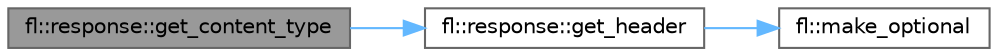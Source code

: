 digraph "fl::response::get_content_type"
{
 // INTERACTIVE_SVG=YES
 // LATEX_PDF_SIZE
  bgcolor="transparent";
  edge [fontname=Helvetica,fontsize=10,labelfontname=Helvetica,labelfontsize=10];
  node [fontname=Helvetica,fontsize=10,shape=box,height=0.2,width=0.4];
  rankdir="LR";
  Node1 [id="Node000001",label="fl::response::get_content_type",height=0.2,width=0.4,color="gray40", fillcolor="grey60", style="filled", fontcolor="black",tooltip="Get content type convenience method."];
  Node1 -> Node2 [id="edge1_Node000001_Node000002",color="steelblue1",style="solid",tooltip=" "];
  Node2 [id="Node000002",label="fl::response::get_header",height=0.2,width=0.4,color="grey40", fillcolor="white", style="filled",URL="$d5/d4b/classfl_1_1response_a589fee303b366ab7853c5460832adf13.html#a589fee303b366ab7853c5460832adf13",tooltip="Get header value (like JavaScript response.headers.get())"];
  Node2 -> Node3 [id="edge2_Node000002_Node000003",color="steelblue1",style="solid",tooltip=" "];
  Node3 [id="Node000003",label="fl::make_optional",height=0.2,width=0.4,color="grey40", fillcolor="white", style="filled",URL="$d4/d36/namespacefl_a3b127995147ef801bf625e939aeae61a.html#a3b127995147ef801bf625e939aeae61a",tooltip=" "];
}
